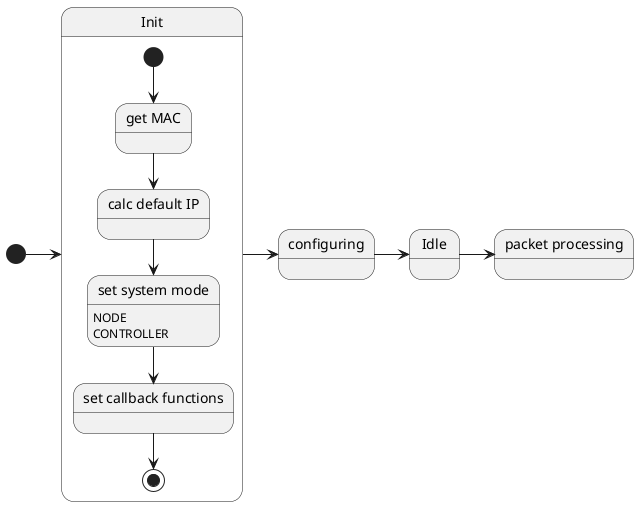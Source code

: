 @startuml StateDiagramm
state "Init" as systemInit{
    state "get MAC" as sysinit_getmac
    state "calc default IP" as sysinit_calcdefip
    state "set callback functions" as sysinit_setcbfunc
    state "set system mode" as sysinit_setsysmode
    sysinit_setsysmode : NODE 
    sysinit_setsysmode : CONTROLLER

    [*] -d-> sysinit_getmac
    sysinit_getmac -d-> sysinit_calcdefip
    sysinit_calcdefip -d-> sysinit_setsysmode
    sysinit_setsysmode -d-> sysinit_setcbfunc
    sysinit_setcbfunc -d-> [*]
}
state "Idle" as systemIdle{

}
state "packet processing" as packetProc{

}
state "configuring" as systemConf{

}

[*]  -> systemInit
systemInit -> systemConf
systemConf -> systemIdle
systemIdle -> packetProc



@enduml